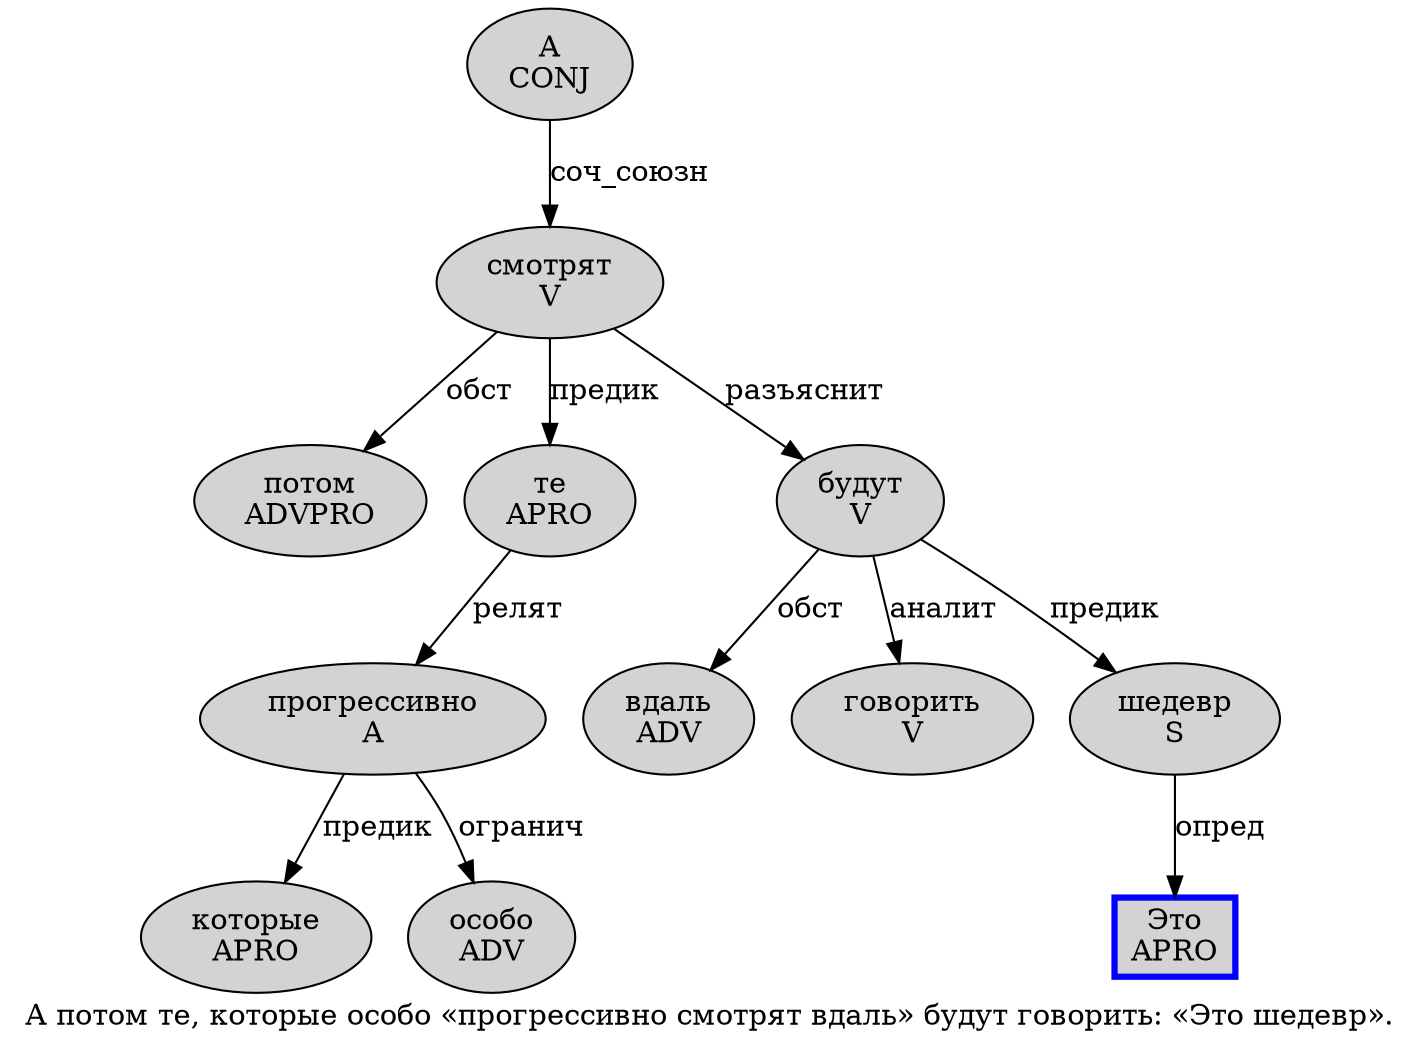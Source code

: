 digraph SENTENCE_3135 {
	graph [label="А потом те, которые особо «прогрессивно смотрят вдаль» будут говорить: «Это шедевр»."]
	node [style=filled]
		0 [label="А
CONJ" color="" fillcolor=lightgray penwidth=1 shape=ellipse]
		1 [label="потом
ADVPRO" color="" fillcolor=lightgray penwidth=1 shape=ellipse]
		2 [label="те
APRO" color="" fillcolor=lightgray penwidth=1 shape=ellipse]
		4 [label="которые
APRO" color="" fillcolor=lightgray penwidth=1 shape=ellipse]
		5 [label="особо
ADV" color="" fillcolor=lightgray penwidth=1 shape=ellipse]
		7 [label="прогрессивно
A" color="" fillcolor=lightgray penwidth=1 shape=ellipse]
		8 [label="смотрят
V" color="" fillcolor=lightgray penwidth=1 shape=ellipse]
		9 [label="вдаль
ADV" color="" fillcolor=lightgray penwidth=1 shape=ellipse]
		11 [label="будут
V" color="" fillcolor=lightgray penwidth=1 shape=ellipse]
		12 [label="говорить
V" color="" fillcolor=lightgray penwidth=1 shape=ellipse]
		15 [label="Это
APRO" color=blue fillcolor=lightgray penwidth=3 shape=box]
		16 [label="шедевр
S" color="" fillcolor=lightgray penwidth=1 shape=ellipse]
			11 -> 9 [label="обст"]
			11 -> 12 [label="аналит"]
			11 -> 16 [label="предик"]
			7 -> 4 [label="предик"]
			7 -> 5 [label="огранич"]
			2 -> 7 [label="релят"]
			0 -> 8 [label="соч_союзн"]
			16 -> 15 [label="опред"]
			8 -> 1 [label="обст"]
			8 -> 2 [label="предик"]
			8 -> 11 [label="разъяснит"]
}